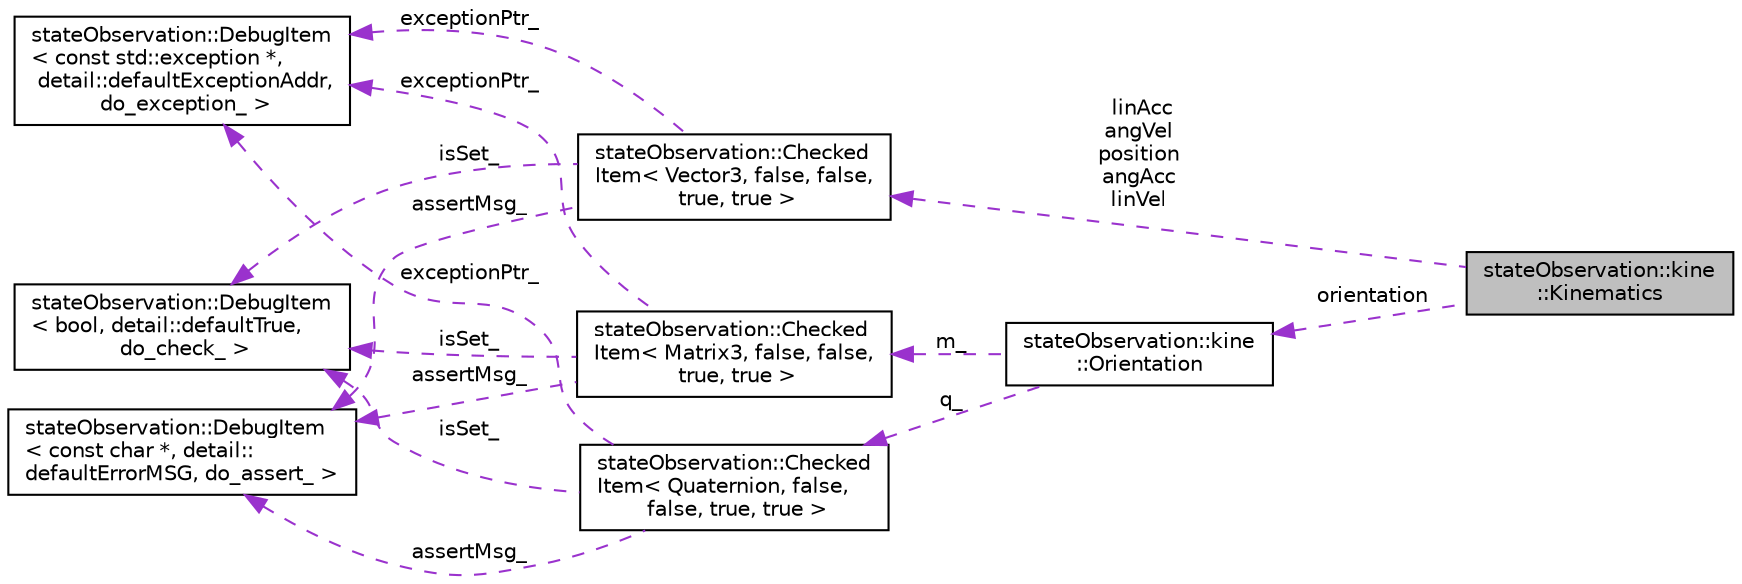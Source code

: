 digraph "stateObservation::kine::Kinematics"
{
  edge [fontname="Helvetica",fontsize="10",labelfontname="Helvetica",labelfontsize="10"];
  node [fontname="Helvetica",fontsize="10",shape=record];
  rankdir="LR";
  Node1 [label="stateObservation::kine\l::Kinematics",height=0.2,width=0.4,color="black", fillcolor="grey75", style="filled", fontcolor="black"];
  Node2 -> Node1 [dir="back",color="darkorchid3",fontsize="10",style="dashed",label=" linAcc\nangVel\nposition\nangAcc\nlinVel" ,fontname="Helvetica"];
  Node2 [label="stateObservation::Checked\lItem\< Vector3, false, false,\l true, true \>",height=0.2,width=0.4,color="black", fillcolor="white", style="filled",URL="$classstateObservation_1_1CheckedItem.html"];
  Node3 -> Node2 [dir="back",color="darkorchid3",fontsize="10",style="dashed",label=" exceptionPtr_" ,fontname="Helvetica"];
  Node3 [label="stateObservation::DebugItem\l\< const std::exception *,\l detail::defaultExceptionAddr,\l do_exception_ \>",height=0.2,width=0.4,color="black", fillcolor="white", style="filled",URL="$classstateObservation_1_1DebugItem.html"];
  Node4 -> Node2 [dir="back",color="darkorchid3",fontsize="10",style="dashed",label=" isSet_" ,fontname="Helvetica"];
  Node4 [label="stateObservation::DebugItem\l\< bool, detail::defaultTrue,\l do_check_ \>",height=0.2,width=0.4,color="black", fillcolor="white", style="filled",URL="$classstateObservation_1_1DebugItem.html"];
  Node5 -> Node2 [dir="back",color="darkorchid3",fontsize="10",style="dashed",label=" assertMsg_" ,fontname="Helvetica"];
  Node5 [label="stateObservation::DebugItem\l\< const char *, detail::\ldefaultErrorMSG, do_assert_ \>",height=0.2,width=0.4,color="black", fillcolor="white", style="filled",URL="$classstateObservation_1_1DebugItem.html"];
  Node6 -> Node1 [dir="back",color="darkorchid3",fontsize="10",style="dashed",label=" orientation" ,fontname="Helvetica"];
  Node6 [label="stateObservation::kine\l::Orientation",height=0.2,width=0.4,color="black", fillcolor="white", style="filled",URL="$classstateObservation_1_1kine_1_1Orientation.html"];
  Node7 -> Node6 [dir="back",color="darkorchid3",fontsize="10",style="dashed",label=" m_" ,fontname="Helvetica"];
  Node7 [label="stateObservation::Checked\lItem\< Matrix3, false, false,\l true, true \>",height=0.2,width=0.4,color="black", fillcolor="white", style="filled",URL="$classstateObservation_1_1CheckedItem.html"];
  Node3 -> Node7 [dir="back",color="darkorchid3",fontsize="10",style="dashed",label=" exceptionPtr_" ,fontname="Helvetica"];
  Node4 -> Node7 [dir="back",color="darkorchid3",fontsize="10",style="dashed",label=" isSet_" ,fontname="Helvetica"];
  Node5 -> Node7 [dir="back",color="darkorchid3",fontsize="10",style="dashed",label=" assertMsg_" ,fontname="Helvetica"];
  Node8 -> Node6 [dir="back",color="darkorchid3",fontsize="10",style="dashed",label=" q_" ,fontname="Helvetica"];
  Node8 [label="stateObservation::Checked\lItem\< Quaternion, false,\l false, true, true \>",height=0.2,width=0.4,color="black", fillcolor="white", style="filled",URL="$classstateObservation_1_1CheckedItem.html"];
  Node3 -> Node8 [dir="back",color="darkorchid3",fontsize="10",style="dashed",label=" exceptionPtr_" ,fontname="Helvetica"];
  Node4 -> Node8 [dir="back",color="darkorchid3",fontsize="10",style="dashed",label=" isSet_" ,fontname="Helvetica"];
  Node5 -> Node8 [dir="back",color="darkorchid3",fontsize="10",style="dashed",label=" assertMsg_" ,fontname="Helvetica"];
}

